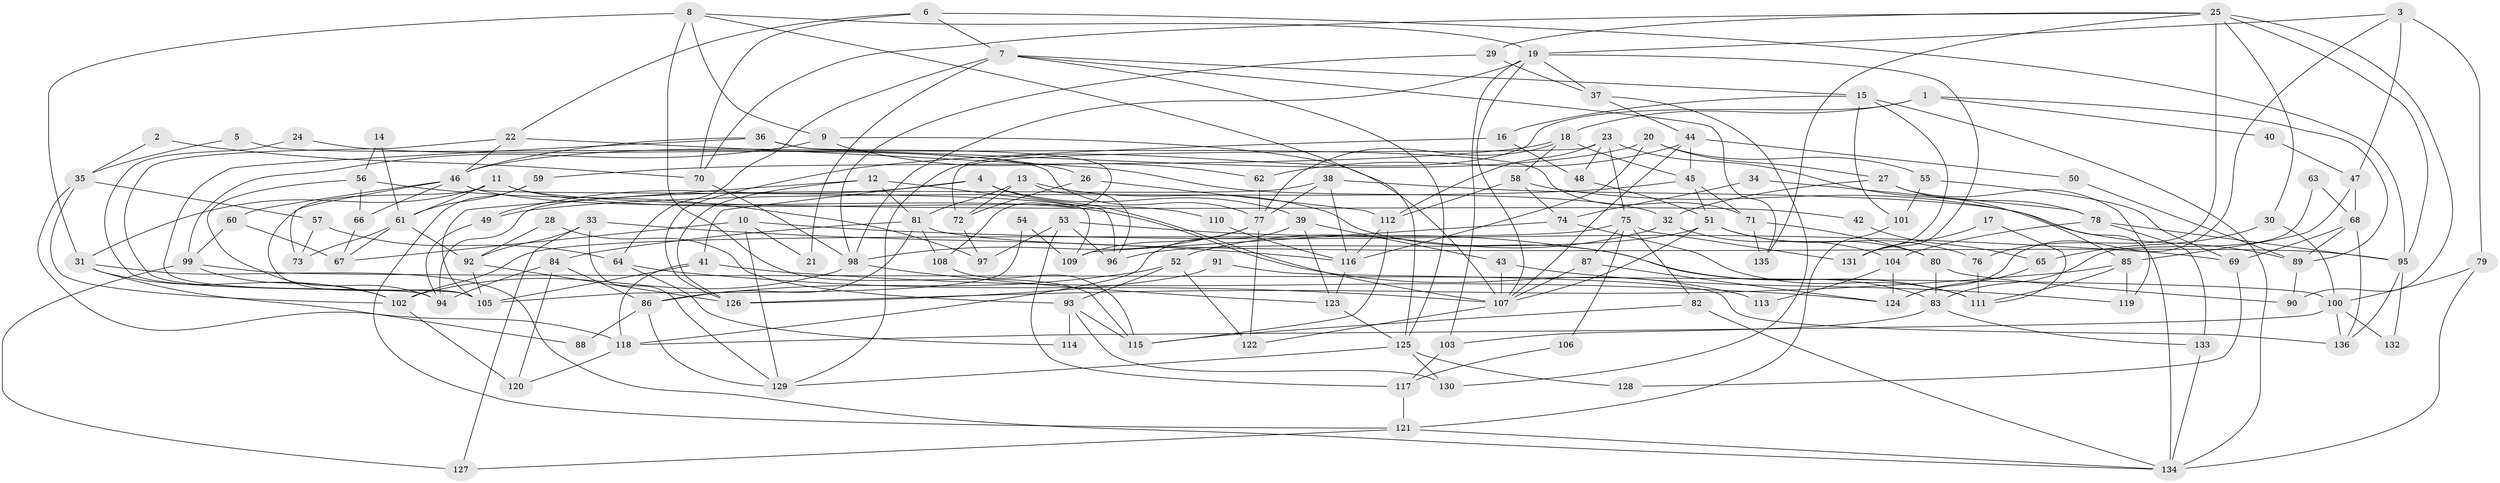 // coarse degree distribution, {6: 0.0975609756097561, 14: 0.012195121951219513, 10: 0.012195121951219513, 2: 0.18292682926829268, 4: 0.14634146341463414, 9: 0.024390243902439025, 17: 0.012195121951219513, 7: 0.06097560975609756, 8: 0.04878048780487805, 11: 0.036585365853658534, 3: 0.2073170731707317, 5: 0.14634146341463414, 12: 0.012195121951219513}
// Generated by graph-tools (version 1.1) at 2025/51/03/04/25 22:51:12]
// undirected, 136 vertices, 272 edges
graph export_dot {
  node [color=gray90,style=filled];
  1;
  2;
  3;
  4;
  5;
  6;
  7;
  8;
  9;
  10;
  11;
  12;
  13;
  14;
  15;
  16;
  17;
  18;
  19;
  20;
  21;
  22;
  23;
  24;
  25;
  26;
  27;
  28;
  29;
  30;
  31;
  32;
  33;
  34;
  35;
  36;
  37;
  38;
  39;
  40;
  41;
  42;
  43;
  44;
  45;
  46;
  47;
  48;
  49;
  50;
  51;
  52;
  53;
  54;
  55;
  56;
  57;
  58;
  59;
  60;
  61;
  62;
  63;
  64;
  65;
  66;
  67;
  68;
  69;
  70;
  71;
  72;
  73;
  74;
  75;
  76;
  77;
  78;
  79;
  80;
  81;
  82;
  83;
  84;
  85;
  86;
  87;
  88;
  89;
  90;
  91;
  92;
  93;
  94;
  95;
  96;
  97;
  98;
  99;
  100;
  101;
  102;
  103;
  104;
  105;
  106;
  107;
  108;
  109;
  110;
  111;
  112;
  113;
  114;
  115;
  116;
  117;
  118;
  119;
  120;
  121;
  122;
  123;
  124;
  125;
  126;
  127;
  128;
  129;
  130;
  131;
  132;
  133;
  134;
  135;
  136;
  1 -- 18;
  1 -- 129;
  1 -- 40;
  1 -- 89;
  2 -- 70;
  2 -- 35;
  3 -- 124;
  3 -- 19;
  3 -- 47;
  3 -- 79;
  4 -- 107;
  4 -- 39;
  4 -- 41;
  4 -- 49;
  5 -- 77;
  5 -- 35;
  6 -- 7;
  6 -- 95;
  6 -- 22;
  6 -- 70;
  7 -- 125;
  7 -- 135;
  7 -- 15;
  7 -- 21;
  7 -- 64;
  8 -- 115;
  8 -- 31;
  8 -- 9;
  8 -- 19;
  8 -- 125;
  9 -- 99;
  9 -- 62;
  9 -- 107;
  10 -- 67;
  10 -- 129;
  10 -- 21;
  10 -- 69;
  11 -- 31;
  11 -- 105;
  11 -- 42;
  11 -- 61;
  11 -- 110;
  12 -- 81;
  12 -- 126;
  12 -- 96;
  12 -- 105;
  13 -- 96;
  13 -- 81;
  13 -- 72;
  13 -- 83;
  14 -- 61;
  14 -- 56;
  15 -- 134;
  15 -- 16;
  15 -- 101;
  15 -- 131;
  16 -- 48;
  16 -- 126;
  17 -- 111;
  17 -- 131;
  18 -- 58;
  18 -- 77;
  18 -- 45;
  18 -- 59;
  19 -- 37;
  19 -- 98;
  19 -- 103;
  19 -- 107;
  19 -- 131;
  20 -- 116;
  20 -- 46;
  20 -- 27;
  20 -- 55;
  22 -- 94;
  22 -- 32;
  22 -- 46;
  23 -- 75;
  23 -- 112;
  23 -- 48;
  23 -- 72;
  23 -- 85;
  24 -- 26;
  24 -- 94;
  25 -- 95;
  25 -- 70;
  25 -- 29;
  25 -- 30;
  25 -- 76;
  25 -- 90;
  25 -- 135;
  26 -- 112;
  26 -- 72;
  27 -- 78;
  27 -- 32;
  27 -- 119;
  28 -- 92;
  28 -- 93;
  29 -- 98;
  29 -- 37;
  30 -- 100;
  30 -- 65;
  31 -- 134;
  31 -- 102;
  31 -- 88;
  32 -- 52;
  32 -- 104;
  33 -- 116;
  33 -- 92;
  33 -- 127;
  33 -- 129;
  34 -- 78;
  34 -- 74;
  35 -- 118;
  35 -- 57;
  35 -- 102;
  36 -- 71;
  36 -- 105;
  36 -- 46;
  36 -- 108;
  37 -- 130;
  37 -- 44;
  38 -- 89;
  38 -- 77;
  38 -- 94;
  38 -- 116;
  39 -- 123;
  39 -- 43;
  39 -- 118;
  40 -- 47;
  41 -- 118;
  41 -- 105;
  41 -- 124;
  42 -- 65;
  43 -- 119;
  43 -- 107;
  44 -- 107;
  44 -- 45;
  44 -- 50;
  44 -- 62;
  45 -- 49;
  45 -- 51;
  45 -- 71;
  46 -- 60;
  46 -- 66;
  46 -- 73;
  46 -- 109;
  46 -- 113;
  47 -- 85;
  47 -- 68;
  48 -- 51;
  49 -- 94;
  50 -- 89;
  51 -- 107;
  51 -- 76;
  51 -- 80;
  51 -- 96;
  52 -- 122;
  52 -- 86;
  52 -- 93;
  53 -- 96;
  53 -- 97;
  53 -- 111;
  53 -- 117;
  54 -- 109;
  54 -- 105;
  55 -- 101;
  55 -- 69;
  56 -- 94;
  56 -- 66;
  56 -- 97;
  57 -- 64;
  57 -- 73;
  58 -- 134;
  58 -- 74;
  58 -- 112;
  59 -- 61;
  59 -- 121;
  60 -- 99;
  60 -- 67;
  61 -- 92;
  61 -- 67;
  61 -- 73;
  62 -- 77;
  63 -- 68;
  63 -- 83;
  64 -- 107;
  64 -- 114;
  65 -- 124;
  66 -- 67;
  68 -- 69;
  68 -- 89;
  68 -- 136;
  69 -- 128;
  70 -- 98;
  71 -- 80;
  71 -- 135;
  72 -- 97;
  74 -- 109;
  74 -- 111;
  75 -- 102;
  75 -- 131;
  75 -- 82;
  75 -- 87;
  75 -- 106;
  76 -- 111;
  77 -- 98;
  77 -- 109;
  77 -- 122;
  78 -- 133;
  78 -- 104;
  78 -- 95;
  79 -- 134;
  79 -- 100;
  80 -- 90;
  80 -- 83;
  81 -- 84;
  81 -- 95;
  81 -- 86;
  81 -- 108;
  82 -- 115;
  82 -- 134;
  83 -- 103;
  83 -- 133;
  84 -- 86;
  84 -- 94;
  84 -- 120;
  85 -- 111;
  85 -- 119;
  85 -- 126;
  86 -- 88;
  86 -- 129;
  87 -- 107;
  87 -- 124;
  89 -- 90;
  91 -- 126;
  91 -- 136;
  92 -- 105;
  92 -- 126;
  93 -- 115;
  93 -- 114;
  93 -- 130;
  95 -- 136;
  95 -- 132;
  98 -- 102;
  98 -- 123;
  99 -- 127;
  99 -- 100;
  99 -- 102;
  100 -- 118;
  100 -- 132;
  100 -- 136;
  101 -- 121;
  102 -- 120;
  103 -- 117;
  104 -- 124;
  104 -- 113;
  106 -- 117;
  107 -- 122;
  108 -- 115;
  110 -- 116;
  112 -- 116;
  112 -- 115;
  116 -- 123;
  117 -- 121;
  118 -- 120;
  121 -- 127;
  121 -- 134;
  123 -- 125;
  125 -- 129;
  125 -- 128;
  125 -- 130;
  133 -- 134;
}
